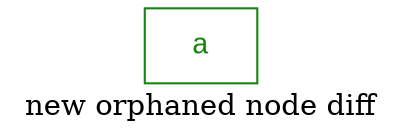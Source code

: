 digraph D {
    label="new orphaned node diff";
    
    node1 [color="#158510",fontcolor="#158510",fontname="Courier New",shape="rectangle",label="a"]
    
}
